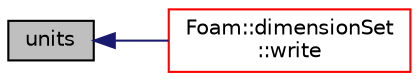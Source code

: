 digraph "units"
{
  bgcolor="transparent";
  edge [fontname="Helvetica",fontsize="10",labelfontname="Helvetica",labelfontsize="10"];
  node [fontname="Helvetica",fontsize="10",shape=record];
  rankdir="LR";
  Node19 [label="units",height=0.2,width=0.4,color="black", fillcolor="grey75", style="filled", fontcolor="black"];
  Node19 -> Node20 [dir="back",color="midnightblue",fontsize="10",style="solid",fontname="Helvetica"];
  Node20 [label="Foam::dimensionSet\l::write",height=0.2,width=0.4,color="red",URL="$a27477.html#affe73e770350e3df39b9ad05ea58da0e",tooltip="Write using provided units. "];
}
